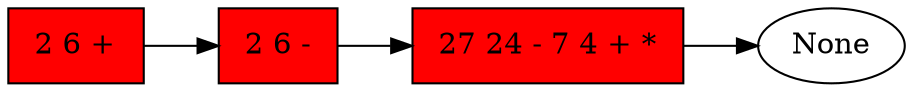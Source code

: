 digraph g{
rankdir=LR
<cola.Nodo_Cola instance at 0x10c51b1b8>[label =  < 2 6 + >, shape =box, style=filled, fillcolor=red] 
<cola.Nodo_Cola instance at 0x10c51b050>[label =  < 2 6 - >, shape =box, style=filled, fillcolor=red] 
<cola.Nodo_Cola instance at 0x10c51b098>[label =  < 27 24 - 7 4 + * >, shape =box, style=filled, fillcolor=red] 
<cola.Nodo_Cola instance at 0x10c51b1b8>-><cola.Nodo_Cola instance at 0x10c51b050><cola.Nodo_Cola instance at 0x10c51b050>-><cola.Nodo_Cola instance at 0x10c51b098><cola.Nodo_Cola instance at 0x10c51b098>->None
}
